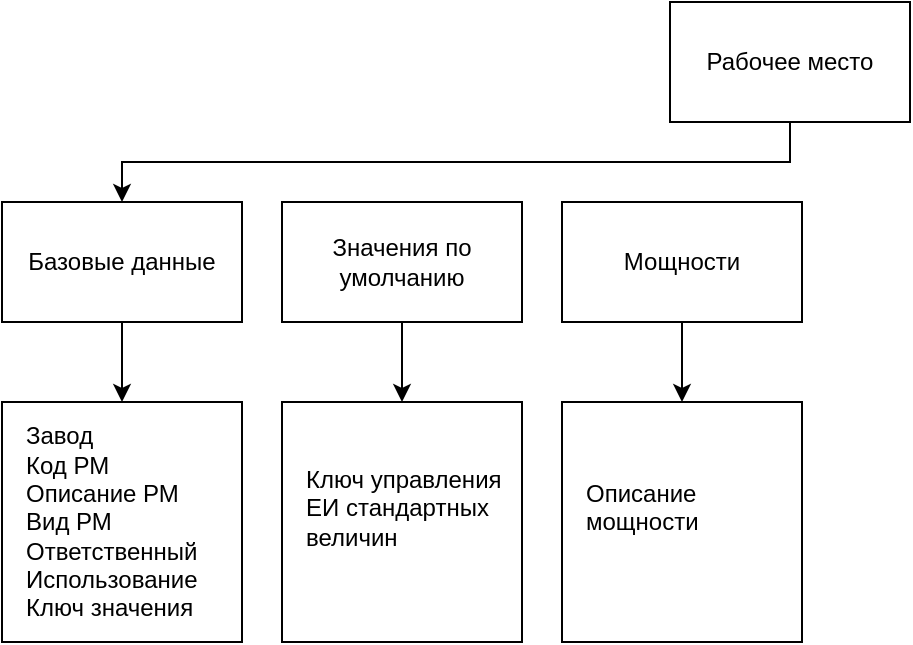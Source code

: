 <mxfile version="27.2.0">
  <diagram name="Страница — 1" id="paXVl5BUTNTQy-YcbPCh">
    <mxGraphModel dx="854" dy="497" grid="1" gridSize="10" guides="1" tooltips="1" connect="1" arrows="1" fold="1" page="1" pageScale="1" pageWidth="827" pageHeight="1169" math="0" shadow="0">
      <root>
        <mxCell id="0" />
        <mxCell id="1" parent="0" />
        <mxCell id="qPDLs97VPNbufEtovyOr-1" style="edgeStyle=orthogonalEdgeStyle;rounded=0;orthogonalLoop=1;jettySize=auto;html=1;exitX=0.5;exitY=1;exitDx=0;exitDy=0;entryX=0.5;entryY=0;entryDx=0;entryDy=0;" edge="1" parent="1" source="n_OqSot9pXnqimnLtT7n-1" target="n_OqSot9pXnqimnLtT7n-2">
          <mxGeometry relative="1" as="geometry" />
        </mxCell>
        <mxCell id="n_OqSot9pXnqimnLtT7n-1" value="Рабочее место" style="rounded=0;whiteSpace=wrap;html=1;" parent="1" vertex="1">
          <mxGeometry x="354" y="20" width="120" height="60" as="geometry" />
        </mxCell>
        <mxCell id="qPDLs97VPNbufEtovyOr-2" style="edgeStyle=orthogonalEdgeStyle;rounded=0;orthogonalLoop=1;jettySize=auto;html=1;exitX=0.5;exitY=1;exitDx=0;exitDy=0;entryX=0.5;entryY=0;entryDx=0;entryDy=0;" edge="1" parent="1" source="n_OqSot9pXnqimnLtT7n-2" target="n_OqSot9pXnqimnLtT7n-3">
          <mxGeometry relative="1" as="geometry" />
        </mxCell>
        <mxCell id="n_OqSot9pXnqimnLtT7n-2" value="Базовые данные" style="rounded=0;whiteSpace=wrap;html=1;" parent="1" vertex="1">
          <mxGeometry x="20" y="120" width="120" height="60" as="geometry" />
        </mxCell>
        <mxCell id="n_OqSot9pXnqimnLtT7n-3" value="Завод&lt;div&gt;Код РМ&lt;/div&gt;&lt;div&gt;Описание РМ&lt;/div&gt;&lt;div&gt;Вид РМ&lt;/div&gt;&lt;div&gt;Ответственный&lt;/div&gt;&lt;div&gt;Использование&lt;/div&gt;&lt;div&gt;Ключ значения&lt;/div&gt;" style="rounded=0;whiteSpace=wrap;html=1;align=left;spacingLeft=10;" parent="1" vertex="1">
          <mxGeometry x="20" y="220" width="120" height="120" as="geometry" />
        </mxCell>
        <mxCell id="qPDLs97VPNbufEtovyOr-3" style="edgeStyle=orthogonalEdgeStyle;rounded=0;orthogonalLoop=1;jettySize=auto;html=1;exitX=0.5;exitY=1;exitDx=0;exitDy=0;entryX=0.5;entryY=0;entryDx=0;entryDy=0;" edge="1" parent="1" source="qPDLs97VPNbufEtovyOr-4" target="qPDLs97VPNbufEtovyOr-5">
          <mxGeometry relative="1" as="geometry" />
        </mxCell>
        <mxCell id="qPDLs97VPNbufEtovyOr-4" value="Значения по умолчанию" style="rounded=0;whiteSpace=wrap;html=1;" vertex="1" parent="1">
          <mxGeometry x="160" y="120" width="120" height="60" as="geometry" />
        </mxCell>
        <mxCell id="qPDLs97VPNbufEtovyOr-5" value="Ключ управления&lt;div&gt;ЕИ стандартных величин&lt;/div&gt;&lt;div&gt;&lt;br&gt;&lt;/div&gt;" style="rounded=0;whiteSpace=wrap;html=1;align=left;spacingLeft=10;" vertex="1" parent="1">
          <mxGeometry x="160" y="220" width="120" height="120" as="geometry" />
        </mxCell>
        <mxCell id="qPDLs97VPNbufEtovyOr-6" style="edgeStyle=orthogonalEdgeStyle;rounded=0;orthogonalLoop=1;jettySize=auto;html=1;exitX=0.5;exitY=1;exitDx=0;exitDy=0;entryX=0.5;entryY=0;entryDx=0;entryDy=0;" edge="1" parent="1" source="qPDLs97VPNbufEtovyOr-7" target="qPDLs97VPNbufEtovyOr-8">
          <mxGeometry relative="1" as="geometry" />
        </mxCell>
        <mxCell id="qPDLs97VPNbufEtovyOr-7" value="Мощности" style="rounded=0;whiteSpace=wrap;html=1;" vertex="1" parent="1">
          <mxGeometry x="300" y="120" width="120" height="60" as="geometry" />
        </mxCell>
        <mxCell id="qPDLs97VPNbufEtovyOr-8" value="Описание мощности&lt;div&gt;&lt;br&gt;&lt;/div&gt;" style="rounded=0;whiteSpace=wrap;html=1;align=left;spacingLeft=10;" vertex="1" parent="1">
          <mxGeometry x="300" y="220" width="120" height="120" as="geometry" />
        </mxCell>
      </root>
    </mxGraphModel>
  </diagram>
</mxfile>
